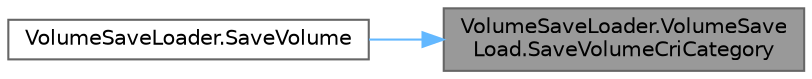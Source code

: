digraph "VolumeSaveLoader.VolumeSaveLoad.SaveVolumeCriCategory"
{
 // LATEX_PDF_SIZE
  bgcolor="transparent";
  edge [fontname=Helvetica,fontsize=10,labelfontname=Helvetica,labelfontsize=10];
  node [fontname=Helvetica,fontsize=10,shape=box,height=0.2,width=0.4];
  rankdir="RL";
  Node1 [id="Node000001",label="VolumeSaveLoader.VolumeSave\lLoad.SaveVolumeCriCategory",height=0.2,width=0.4,color="gray40", fillcolor="grey60", style="filled", fontcolor="black",tooltip=" "];
  Node1 -> Node2 [id="edge1_Node000001_Node000002",dir="back",color="steelblue1",style="solid",tooltip=" "];
  Node2 [id="Node000002",label="VolumeSaveLoader.SaveVolume",height=0.2,width=0.4,color="grey40", fillcolor="white", style="filled",URL="$class_volume_save_loader.html#ab7dce76fc3910cac7dacf58aa677a7c5",tooltip="各カテゴリの音量を外部ファイルに保存する。"];
}
